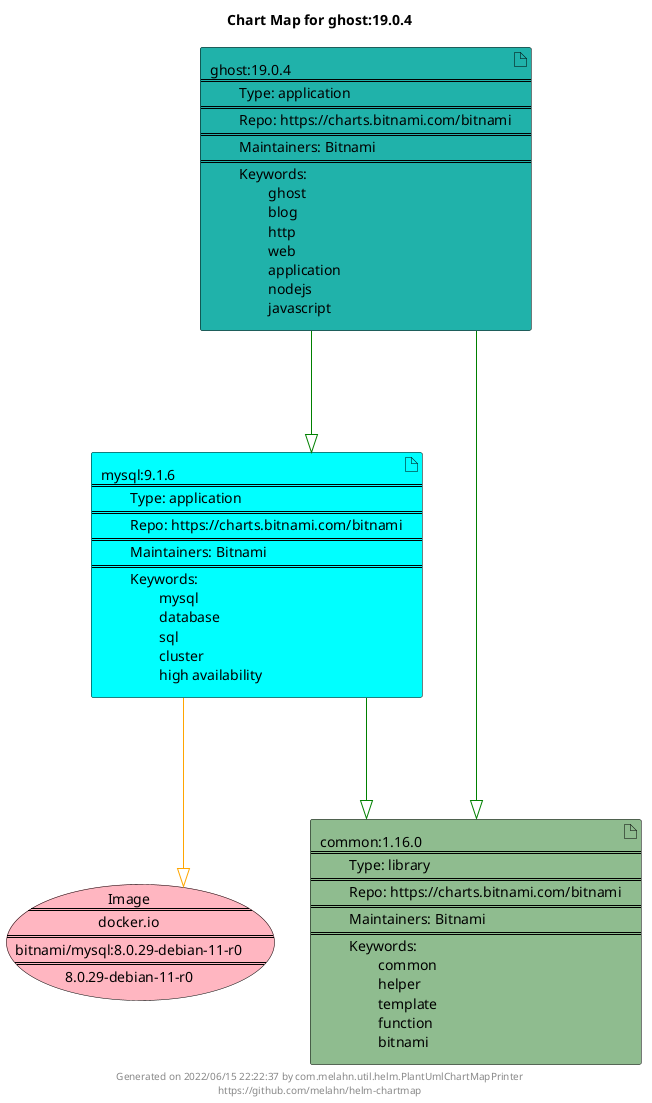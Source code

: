 @startuml
skinparam linetype ortho
skinparam backgroundColor white
skinparam usecaseBorderColor black
skinparam usecaseArrowColor LightSlateGray
skinparam artifactBorderColor black
skinparam artifactArrowColor LightSlateGray

title Chart Map for ghost:19.0.4

'There are 3 referenced Helm Charts
artifact "mysql:9.1.6\n====\n\tType: application\n====\n\tRepo: https://charts.bitnami.com/bitnami\n====\n\tMaintainers: Bitnami\n====\n\tKeywords: \n\t\tmysql\n\t\tdatabase\n\t\tsql\n\t\tcluster\n\t\thigh availability" as mysql_9_1_6 #Aqua
artifact "ghost:19.0.4\n====\n\tType: application\n====\n\tRepo: https://charts.bitnami.com/bitnami\n====\n\tMaintainers: Bitnami\n====\n\tKeywords: \n\t\tghost\n\t\tblog\n\t\thttp\n\t\tweb\n\t\tapplication\n\t\tnodejs\n\t\tjavascript" as ghost_19_0_4 #LightSeaGreen
artifact "common:1.16.0\n====\n\tType: library\n====\n\tRepo: https://charts.bitnami.com/bitnami\n====\n\tMaintainers: Bitnami\n====\n\tKeywords: \n\t\tcommon\n\t\thelper\n\t\ttemplate\n\t\tfunction\n\t\tbitnami" as common_1_16_0 #DarkSeaGreen

'There is one referenced Docker Image
usecase "Image\n====\ndocker.io\n====\nbitnami/mysql:8.0.29-debian-11-r0\n====\n8.0.29-debian-11-r0" as docker_io_bitnami_mysql_8_0_29_debian_11_r0 #LightPink

'Chart Dependencies
ghost_19_0_4--[#green]-|>mysql_9_1_6
mysql_9_1_6--[#green]-|>common_1_16_0
ghost_19_0_4--[#green]-|>common_1_16_0
mysql_9_1_6--[#orange]-|>docker_io_bitnami_mysql_8_0_29_debian_11_r0

center footer Generated on 2022/06/15 22:22:37 by com.melahn.util.helm.PlantUmlChartMapPrinter\nhttps://github.com/melahn/helm-chartmap
@enduml
